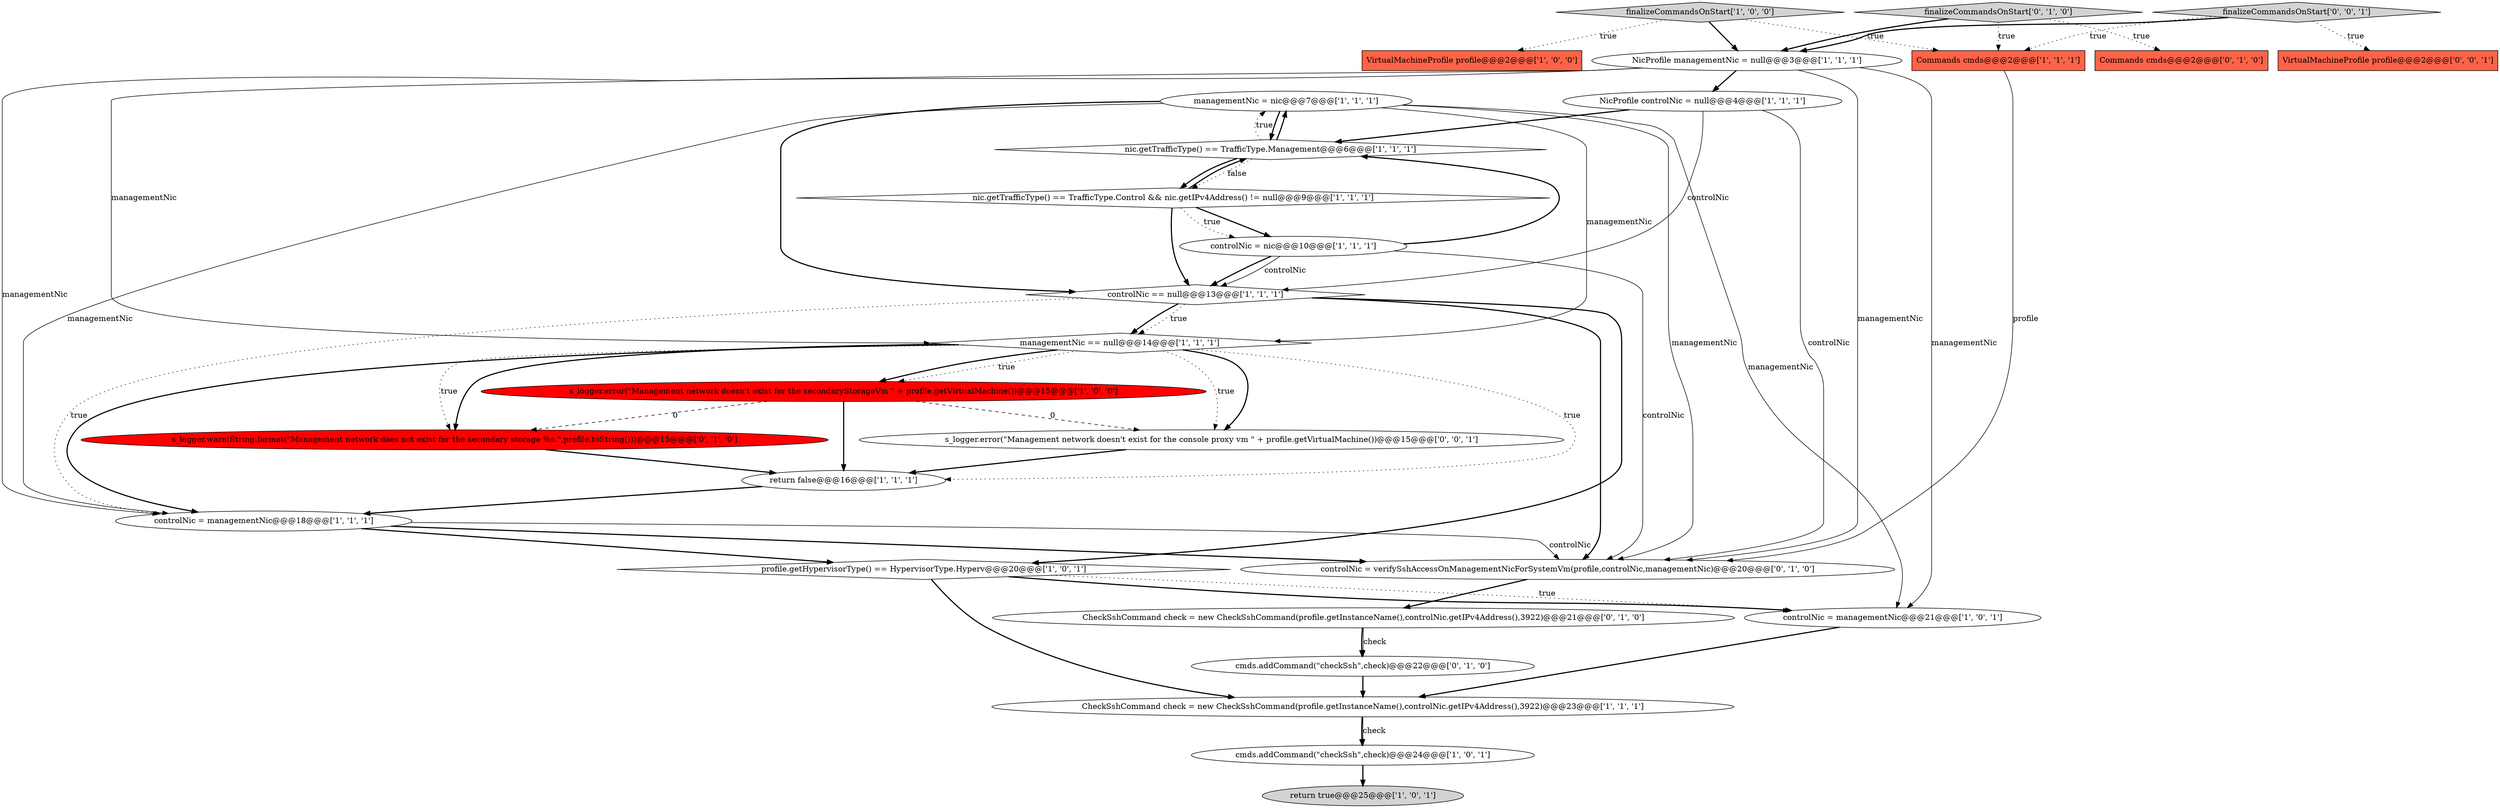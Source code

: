 digraph {
15 [style = filled, label = "return true@@@25@@@['1', '0', '1']", fillcolor = lightgray, shape = ellipse image = "AAA0AAABBB1BBB"];
1 [style = filled, label = "VirtualMachineProfile profile@@@2@@@['1', '0', '0']", fillcolor = tomato, shape = box image = "AAA0AAABBB1BBB"];
4 [style = filled, label = "finalizeCommandsOnStart['1', '0', '0']", fillcolor = lightgray, shape = diamond image = "AAA0AAABBB1BBB"];
21 [style = filled, label = "finalizeCommandsOnStart['0', '1', '0']", fillcolor = lightgray, shape = diamond image = "AAA0AAABBB2BBB"];
23 [style = filled, label = "Commands cmds@@@2@@@['0', '1', '0']", fillcolor = tomato, shape = box image = "AAA0AAABBB2BBB"];
11 [style = filled, label = "controlNic = managementNic@@@21@@@['1', '0', '1']", fillcolor = white, shape = ellipse image = "AAA0AAABBB1BBB"];
16 [style = filled, label = "controlNic == null@@@13@@@['1', '1', '1']", fillcolor = white, shape = diamond image = "AAA0AAABBB1BBB"];
27 [style = filled, label = "finalizeCommandsOnStart['0', '0', '1']", fillcolor = lightgray, shape = diamond image = "AAA0AAABBB3BBB"];
12 [style = filled, label = "nic.getTrafficType() == TrafficType.Control && nic.getIPv4Address() != null@@@9@@@['1', '1', '1']", fillcolor = white, shape = diamond image = "AAA0AAABBB1BBB"];
22 [style = filled, label = "CheckSshCommand check = new CheckSshCommand(profile.getInstanceName(),controlNic.getIPv4Address(),3922)@@@21@@@['0', '1', '0']", fillcolor = white, shape = ellipse image = "AAA0AAABBB2BBB"];
2 [style = filled, label = "NicProfile controlNic = null@@@4@@@['1', '1', '1']", fillcolor = white, shape = ellipse image = "AAA0AAABBB1BBB"];
25 [style = filled, label = "s_logger.error(\"Management network doesn't exist for the console proxy vm \" + profile.getVirtualMachine())@@@15@@@['0', '0', '1']", fillcolor = white, shape = ellipse image = "AAA0AAABBB3BBB"];
8 [style = filled, label = "CheckSshCommand check = new CheckSshCommand(profile.getInstanceName(),controlNic.getIPv4Address(),3922)@@@23@@@['1', '1', '1']", fillcolor = white, shape = ellipse image = "AAA0AAABBB1BBB"];
13 [style = filled, label = "managementNic == null@@@14@@@['1', '1', '1']", fillcolor = white, shape = diamond image = "AAA0AAABBB1BBB"];
0 [style = filled, label = "managementNic = nic@@@7@@@['1', '1', '1']", fillcolor = white, shape = ellipse image = "AAA0AAABBB1BBB"];
20 [style = filled, label = "controlNic = verifySshAccessOnManagementNicForSystemVm(profile,controlNic,managementNic)@@@20@@@['0', '1', '0']", fillcolor = white, shape = ellipse image = "AAA0AAABBB2BBB"];
3 [style = filled, label = "return false@@@16@@@['1', '1', '1']", fillcolor = white, shape = ellipse image = "AAA0AAABBB1BBB"];
5 [style = filled, label = "nic.getTrafficType() == TrafficType.Management@@@6@@@['1', '1', '1']", fillcolor = white, shape = diamond image = "AAA0AAABBB1BBB"];
24 [style = filled, label = "cmds.addCommand(\"checkSsh\",check)@@@22@@@['0', '1', '0']", fillcolor = white, shape = ellipse image = "AAA0AAABBB2BBB"];
6 [style = filled, label = "profile.getHypervisorType() == HypervisorType.Hyperv@@@20@@@['1', '0', '1']", fillcolor = white, shape = diamond image = "AAA0AAABBB1BBB"];
18 [style = filled, label = "controlNic = managementNic@@@18@@@['1', '1', '1']", fillcolor = white, shape = ellipse image = "AAA0AAABBB1BBB"];
17 [style = filled, label = "NicProfile managementNic = null@@@3@@@['1', '1', '1']", fillcolor = white, shape = ellipse image = "AAA0AAABBB1BBB"];
10 [style = filled, label = "Commands cmds@@@2@@@['1', '1', '1']", fillcolor = tomato, shape = box image = "AAA0AAABBB1BBB"];
19 [style = filled, label = "s_logger.warn(String.format(\"Management network does not exist for the secondary storage %s.\",profile.toString()))@@@15@@@['0', '1', '0']", fillcolor = red, shape = ellipse image = "AAA1AAABBB2BBB"];
14 [style = filled, label = "cmds.addCommand(\"checkSsh\",check)@@@24@@@['1', '0', '1']", fillcolor = white, shape = ellipse image = "AAA0AAABBB1BBB"];
26 [style = filled, label = "VirtualMachineProfile profile@@@2@@@['0', '0', '1']", fillcolor = tomato, shape = box image = "AAA0AAABBB3BBB"];
9 [style = filled, label = "controlNic = nic@@@10@@@['1', '1', '1']", fillcolor = white, shape = ellipse image = "AAA0AAABBB1BBB"];
7 [style = filled, label = "s_logger.error(\"Management network doesn't exist for the secondaryStorageVm \" + profile.getVirtualMachine())@@@15@@@['1', '0', '0']", fillcolor = red, shape = ellipse image = "AAA1AAABBB1BBB"];
13->25 [style = bold, label=""];
0->16 [style = bold, label=""];
16->13 [style = bold, label=""];
17->20 [style = solid, label="managementNic"];
5->12 [style = dotted, label="false"];
12->5 [style = bold, label=""];
4->17 [style = bold, label=""];
16->13 [style = dotted, label="true"];
13->3 [style = dotted, label="true"];
4->1 [style = dotted, label="true"];
13->25 [style = dotted, label="true"];
4->10 [style = dotted, label="true"];
27->26 [style = dotted, label="true"];
16->6 [style = bold, label=""];
0->13 [style = solid, label="managementNic"];
25->3 [style = bold, label=""];
27->10 [style = dotted, label="true"];
13->19 [style = dotted, label="true"];
8->14 [style = bold, label=""];
12->16 [style = bold, label=""];
17->13 [style = solid, label="managementNic"];
18->20 [style = solid, label="controlNic"];
5->0 [style = dotted, label="true"];
13->7 [style = dotted, label="true"];
21->10 [style = dotted, label="true"];
12->9 [style = bold, label=""];
2->16 [style = solid, label="controlNic"];
9->16 [style = bold, label=""];
7->3 [style = bold, label=""];
22->24 [style = solid, label="check"];
0->20 [style = solid, label="managementNic"];
20->22 [style = bold, label=""];
3->18 [style = bold, label=""];
0->18 [style = solid, label="managementNic"];
18->20 [style = bold, label=""];
17->18 [style = solid, label="managementNic"];
13->19 [style = bold, label=""];
9->16 [style = solid, label="controlNic"];
17->2 [style = bold, label=""];
5->0 [style = bold, label=""];
5->12 [style = bold, label=""];
18->6 [style = bold, label=""];
7->19 [style = dashed, label="0"];
9->20 [style = solid, label="controlNic"];
13->7 [style = bold, label=""];
21->23 [style = dotted, label="true"];
6->11 [style = bold, label=""];
8->14 [style = solid, label="check"];
6->8 [style = bold, label=""];
27->17 [style = bold, label=""];
7->25 [style = dashed, label="0"];
9->5 [style = bold, label=""];
2->20 [style = solid, label="controlNic"];
11->8 [style = bold, label=""];
14->15 [style = bold, label=""];
22->24 [style = bold, label=""];
24->8 [style = bold, label=""];
17->11 [style = solid, label="managementNic"];
6->11 [style = dotted, label="true"];
16->20 [style = bold, label=""];
19->3 [style = bold, label=""];
21->17 [style = bold, label=""];
10->20 [style = solid, label="profile"];
0->5 [style = bold, label=""];
0->11 [style = solid, label="managementNic"];
13->18 [style = bold, label=""];
2->5 [style = bold, label=""];
12->9 [style = dotted, label="true"];
16->18 [style = dotted, label="true"];
}
